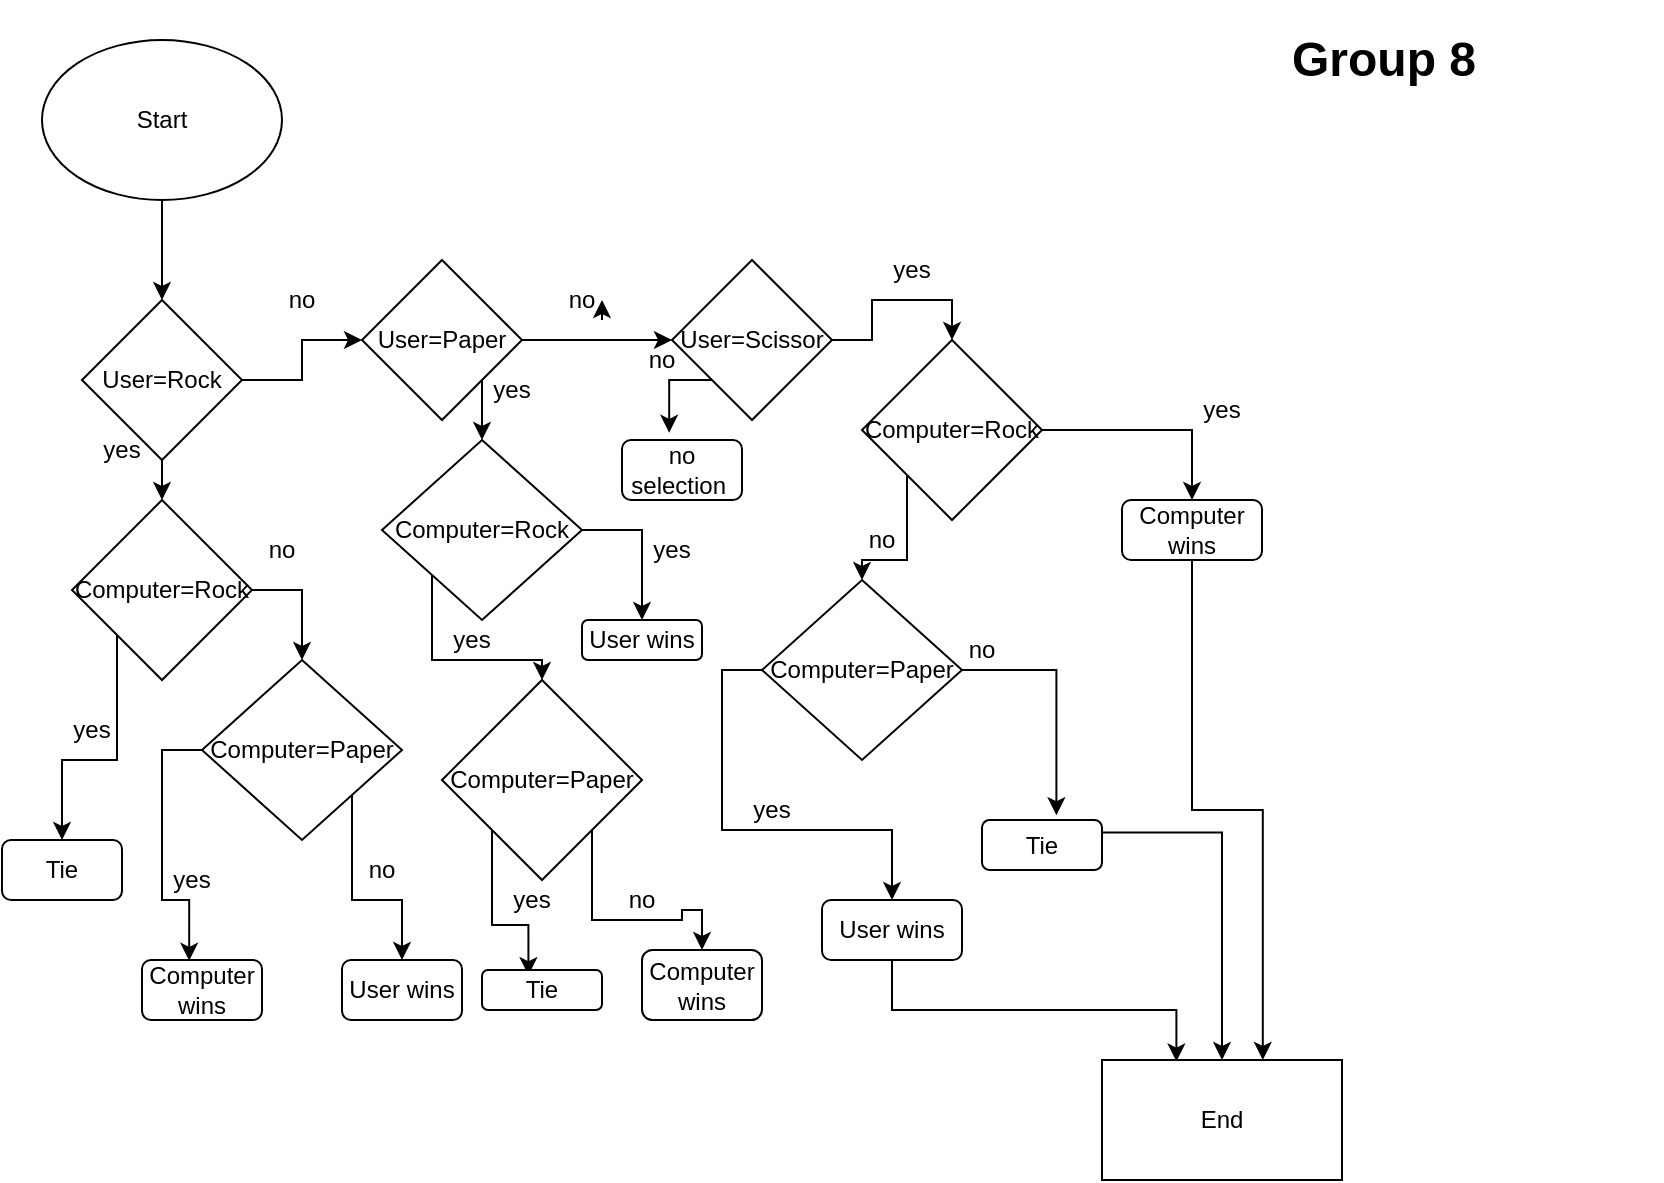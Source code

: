 <mxfile version="21.6.6" type="device">
  <diagram name="Page-1" id="NeaDTkHkr2q8ERynlGJ3">
    <mxGraphModel dx="1050" dy="534" grid="1" gridSize="10" guides="1" tooltips="1" connect="1" arrows="1" fold="1" page="1" pageScale="1" pageWidth="850" pageHeight="1100" math="0" shadow="0">
      <root>
        <mxCell id="0" />
        <mxCell id="1" parent="0" />
        <mxCell id="0UtFQ7yuSYxmiv--B6kW-1" value="Start" style="ellipse;whiteSpace=wrap;html=1;" vertex="1" parent="1">
          <mxGeometry x="30" y="20" width="120" height="80" as="geometry" />
        </mxCell>
        <mxCell id="0UtFQ7yuSYxmiv--B6kW-2" value="" style="endArrow=classic;html=1;rounded=0;exitX=0.5;exitY=1;exitDx=0;exitDy=0;" edge="1" parent="1" source="0UtFQ7yuSYxmiv--B6kW-1" target="0UtFQ7yuSYxmiv--B6kW-3">
          <mxGeometry width="50" height="50" relative="1" as="geometry">
            <mxPoint x="90" y="230" as="sourcePoint" />
            <mxPoint x="90" y="170" as="targetPoint" />
          </mxGeometry>
        </mxCell>
        <mxCell id="0UtFQ7yuSYxmiv--B6kW-24" style="edgeStyle=orthogonalEdgeStyle;rounded=0;orthogonalLoop=1;jettySize=auto;html=1;exitX=0.5;exitY=1;exitDx=0;exitDy=0;entryX=0.5;entryY=0;entryDx=0;entryDy=0;" edge="1" parent="1" source="0UtFQ7yuSYxmiv--B6kW-3" target="0UtFQ7yuSYxmiv--B6kW-6">
          <mxGeometry relative="1" as="geometry" />
        </mxCell>
        <mxCell id="0UtFQ7yuSYxmiv--B6kW-31" style="edgeStyle=orthogonalEdgeStyle;rounded=0;orthogonalLoop=1;jettySize=auto;html=1;exitX=1;exitY=0.5;exitDx=0;exitDy=0;" edge="1" parent="1" source="0UtFQ7yuSYxmiv--B6kW-3" target="0UtFQ7yuSYxmiv--B6kW-4">
          <mxGeometry relative="1" as="geometry" />
        </mxCell>
        <mxCell id="0UtFQ7yuSYxmiv--B6kW-3" value="User=Rock" style="rhombus;whiteSpace=wrap;html=1;" vertex="1" parent="1">
          <mxGeometry x="50" y="150" width="80" height="80" as="geometry" />
        </mxCell>
        <mxCell id="0UtFQ7yuSYxmiv--B6kW-32" style="edgeStyle=orthogonalEdgeStyle;rounded=0;orthogonalLoop=1;jettySize=auto;html=1;exitX=1;exitY=0.5;exitDx=0;exitDy=0;entryX=0;entryY=0.5;entryDx=0;entryDy=0;" edge="1" parent="1" source="0UtFQ7yuSYxmiv--B6kW-4" target="0UtFQ7yuSYxmiv--B6kW-5">
          <mxGeometry relative="1" as="geometry" />
        </mxCell>
        <mxCell id="0UtFQ7yuSYxmiv--B6kW-52" style="edgeStyle=orthogonalEdgeStyle;rounded=0;orthogonalLoop=1;jettySize=auto;html=1;exitX=1;exitY=1;exitDx=0;exitDy=0;entryX=0.5;entryY=0;entryDx=0;entryDy=0;" edge="1" parent="1" source="0UtFQ7yuSYxmiv--B6kW-4" target="0UtFQ7yuSYxmiv--B6kW-11">
          <mxGeometry relative="1" as="geometry" />
        </mxCell>
        <mxCell id="0UtFQ7yuSYxmiv--B6kW-4" value="User=Paper" style="rhombus;whiteSpace=wrap;html=1;" vertex="1" parent="1">
          <mxGeometry x="190" y="130" width="80" height="80" as="geometry" />
        </mxCell>
        <mxCell id="0UtFQ7yuSYxmiv--B6kW-35" style="edgeStyle=orthogonalEdgeStyle;rounded=0;orthogonalLoop=1;jettySize=auto;html=1;exitX=0;exitY=1;exitDx=0;exitDy=0;entryX=0.393;entryY=-0.12;entryDx=0;entryDy=0;entryPerimeter=0;" edge="1" parent="1" source="0UtFQ7yuSYxmiv--B6kW-5" target="0UtFQ7yuSYxmiv--B6kW-16">
          <mxGeometry relative="1" as="geometry" />
        </mxCell>
        <mxCell id="0UtFQ7yuSYxmiv--B6kW-38" style="edgeStyle=orthogonalEdgeStyle;rounded=0;orthogonalLoop=1;jettySize=auto;html=1;exitX=1;exitY=0.5;exitDx=0;exitDy=0;entryX=0.5;entryY=0;entryDx=0;entryDy=0;" edge="1" parent="1" source="0UtFQ7yuSYxmiv--B6kW-5" target="0UtFQ7yuSYxmiv--B6kW-17">
          <mxGeometry relative="1" as="geometry" />
        </mxCell>
        <mxCell id="0UtFQ7yuSYxmiv--B6kW-5" value="User=Scissor" style="rhombus;whiteSpace=wrap;html=1;" vertex="1" parent="1">
          <mxGeometry x="345" y="130" width="80" height="80" as="geometry" />
        </mxCell>
        <mxCell id="0UtFQ7yuSYxmiv--B6kW-25" style="edgeStyle=orthogonalEdgeStyle;rounded=0;orthogonalLoop=1;jettySize=auto;html=1;exitX=0;exitY=1;exitDx=0;exitDy=0;entryX=0.5;entryY=0;entryDx=0;entryDy=0;" edge="1" parent="1" source="0UtFQ7yuSYxmiv--B6kW-6" target="0UtFQ7yuSYxmiv--B6kW-8">
          <mxGeometry relative="1" as="geometry" />
        </mxCell>
        <mxCell id="0UtFQ7yuSYxmiv--B6kW-6" value="Computer=Rock" style="rhombus;whiteSpace=wrap;html=1;" vertex="1" parent="1">
          <mxGeometry x="45" y="250" width="90" height="90" as="geometry" />
        </mxCell>
        <mxCell id="0UtFQ7yuSYxmiv--B6kW-28" style="edgeStyle=orthogonalEdgeStyle;rounded=0;orthogonalLoop=1;jettySize=auto;html=1;exitX=0;exitY=0.5;exitDx=0;exitDy=0;entryX=0.393;entryY=0.013;entryDx=0;entryDy=0;entryPerimeter=0;" edge="1" parent="1" source="0UtFQ7yuSYxmiv--B6kW-7" target="0UtFQ7yuSYxmiv--B6kW-9">
          <mxGeometry relative="1" as="geometry" />
        </mxCell>
        <mxCell id="0UtFQ7yuSYxmiv--B6kW-30" style="edgeStyle=orthogonalEdgeStyle;rounded=0;orthogonalLoop=1;jettySize=auto;html=1;exitX=1;exitY=1;exitDx=0;exitDy=0;" edge="1" parent="1" source="0UtFQ7yuSYxmiv--B6kW-7" target="0UtFQ7yuSYxmiv--B6kW-10">
          <mxGeometry relative="1" as="geometry" />
        </mxCell>
        <mxCell id="0UtFQ7yuSYxmiv--B6kW-7" value="Computer=Paper" style="rhombus;whiteSpace=wrap;html=1;" vertex="1" parent="1">
          <mxGeometry x="110" y="330" width="100" height="90" as="geometry" />
        </mxCell>
        <mxCell id="0UtFQ7yuSYxmiv--B6kW-8" value="Tie" style="rounded=1;whiteSpace=wrap;html=1;" vertex="1" parent="1">
          <mxGeometry x="10" y="420" width="60" height="30" as="geometry" />
        </mxCell>
        <mxCell id="0UtFQ7yuSYxmiv--B6kW-9" value="Computer wins" style="rounded=1;whiteSpace=wrap;html=1;" vertex="1" parent="1">
          <mxGeometry x="80" y="480" width="60" height="30" as="geometry" />
        </mxCell>
        <mxCell id="0UtFQ7yuSYxmiv--B6kW-10" value="User wins" style="rounded=1;whiteSpace=wrap;html=1;" vertex="1" parent="1">
          <mxGeometry x="180" y="480" width="60" height="30" as="geometry" />
        </mxCell>
        <mxCell id="0UtFQ7yuSYxmiv--B6kW-33" style="edgeStyle=orthogonalEdgeStyle;rounded=0;orthogonalLoop=1;jettySize=auto;html=1;exitX=0;exitY=1;exitDx=0;exitDy=0;entryX=0.5;entryY=0;entryDx=0;entryDy=0;" edge="1" parent="1" source="0UtFQ7yuSYxmiv--B6kW-11" target="0UtFQ7yuSYxmiv--B6kW-12">
          <mxGeometry relative="1" as="geometry" />
        </mxCell>
        <mxCell id="0UtFQ7yuSYxmiv--B6kW-34" style="edgeStyle=orthogonalEdgeStyle;rounded=0;orthogonalLoop=1;jettySize=auto;html=1;exitX=1;exitY=0.5;exitDx=0;exitDy=0;entryX=0.5;entryY=0;entryDx=0;entryDy=0;" edge="1" parent="1" source="0UtFQ7yuSYxmiv--B6kW-11" target="0UtFQ7yuSYxmiv--B6kW-15">
          <mxGeometry relative="1" as="geometry" />
        </mxCell>
        <mxCell id="0UtFQ7yuSYxmiv--B6kW-11" value="Computer=Rock" style="rhombus;whiteSpace=wrap;html=1;" vertex="1" parent="1">
          <mxGeometry x="200" y="220" width="100" height="90" as="geometry" />
        </mxCell>
        <mxCell id="0UtFQ7yuSYxmiv--B6kW-36" style="edgeStyle=orthogonalEdgeStyle;rounded=0;orthogonalLoop=1;jettySize=auto;html=1;exitX=0;exitY=1;exitDx=0;exitDy=0;entryX=0.387;entryY=0.13;entryDx=0;entryDy=0;entryPerimeter=0;" edge="1" parent="1" source="0UtFQ7yuSYxmiv--B6kW-12" target="0UtFQ7yuSYxmiv--B6kW-13">
          <mxGeometry relative="1" as="geometry" />
        </mxCell>
        <mxCell id="0UtFQ7yuSYxmiv--B6kW-37" style="edgeStyle=orthogonalEdgeStyle;rounded=0;orthogonalLoop=1;jettySize=auto;html=1;exitX=1;exitY=1;exitDx=0;exitDy=0;entryX=0.5;entryY=0;entryDx=0;entryDy=0;" edge="1" parent="1" source="0UtFQ7yuSYxmiv--B6kW-12" target="0UtFQ7yuSYxmiv--B6kW-14">
          <mxGeometry relative="1" as="geometry" />
        </mxCell>
        <mxCell id="0UtFQ7yuSYxmiv--B6kW-12" value="Computer=Paper" style="rhombus;whiteSpace=wrap;html=1;" vertex="1" parent="1">
          <mxGeometry x="230" y="340" width="100" height="100" as="geometry" />
        </mxCell>
        <mxCell id="0UtFQ7yuSYxmiv--B6kW-13" value="Tie" style="rounded=1;whiteSpace=wrap;html=1;" vertex="1" parent="1">
          <mxGeometry x="250" y="485" width="60" height="20" as="geometry" />
        </mxCell>
        <mxCell id="0UtFQ7yuSYxmiv--B6kW-14" value="Computer wins" style="rounded=1;whiteSpace=wrap;html=1;" vertex="1" parent="1">
          <mxGeometry x="330" y="475" width="60" height="35" as="geometry" />
        </mxCell>
        <mxCell id="0UtFQ7yuSYxmiv--B6kW-15" value="User wins" style="rounded=1;whiteSpace=wrap;html=1;" vertex="1" parent="1">
          <mxGeometry x="300" y="310" width="60" height="20" as="geometry" />
        </mxCell>
        <mxCell id="0UtFQ7yuSYxmiv--B6kW-16" value="no selection&amp;nbsp;" style="rounded=1;whiteSpace=wrap;html=1;" vertex="1" parent="1">
          <mxGeometry x="320" y="220" width="60" height="30" as="geometry" />
        </mxCell>
        <mxCell id="0UtFQ7yuSYxmiv--B6kW-39" style="edgeStyle=orthogonalEdgeStyle;rounded=0;orthogonalLoop=1;jettySize=auto;html=1;exitX=0;exitY=1;exitDx=0;exitDy=0;entryX=0.5;entryY=0;entryDx=0;entryDy=0;" edge="1" parent="1" source="0UtFQ7yuSYxmiv--B6kW-17" target="0UtFQ7yuSYxmiv--B6kW-18">
          <mxGeometry relative="1" as="geometry" />
        </mxCell>
        <mxCell id="0UtFQ7yuSYxmiv--B6kW-40" style="edgeStyle=orthogonalEdgeStyle;rounded=0;orthogonalLoop=1;jettySize=auto;html=1;exitX=1;exitY=0.5;exitDx=0;exitDy=0;entryX=0.5;entryY=0;entryDx=0;entryDy=0;" edge="1" parent="1" source="0UtFQ7yuSYxmiv--B6kW-17" target="0UtFQ7yuSYxmiv--B6kW-19">
          <mxGeometry relative="1" as="geometry" />
        </mxCell>
        <mxCell id="0UtFQ7yuSYxmiv--B6kW-17" value="Computer=Rock" style="rhombus;whiteSpace=wrap;html=1;" vertex="1" parent="1">
          <mxGeometry x="440" y="170" width="90" height="90" as="geometry" />
        </mxCell>
        <mxCell id="0UtFQ7yuSYxmiv--B6kW-41" style="edgeStyle=orthogonalEdgeStyle;rounded=0;orthogonalLoop=1;jettySize=auto;html=1;exitX=1;exitY=0.5;exitDx=0;exitDy=0;entryX=0.62;entryY=-0.096;entryDx=0;entryDy=0;entryPerimeter=0;" edge="1" parent="1" source="0UtFQ7yuSYxmiv--B6kW-18" target="0UtFQ7yuSYxmiv--B6kW-21">
          <mxGeometry relative="1" as="geometry" />
        </mxCell>
        <mxCell id="0UtFQ7yuSYxmiv--B6kW-42" style="edgeStyle=orthogonalEdgeStyle;rounded=0;orthogonalLoop=1;jettySize=auto;html=1;exitX=0;exitY=0.5;exitDx=0;exitDy=0;entryX=0.5;entryY=0;entryDx=0;entryDy=0;" edge="1" parent="1" source="0UtFQ7yuSYxmiv--B6kW-18" target="0UtFQ7yuSYxmiv--B6kW-20">
          <mxGeometry relative="1" as="geometry" />
        </mxCell>
        <mxCell id="0UtFQ7yuSYxmiv--B6kW-18" value="Computer=Paper" style="rhombus;whiteSpace=wrap;html=1;" vertex="1" parent="1">
          <mxGeometry x="390" y="290" width="100" height="90" as="geometry" />
        </mxCell>
        <mxCell id="0UtFQ7yuSYxmiv--B6kW-45" style="edgeStyle=orthogonalEdgeStyle;rounded=0;orthogonalLoop=1;jettySize=auto;html=1;exitX=0.5;exitY=1;exitDx=0;exitDy=0;entryX=0.67;entryY=0;entryDx=0;entryDy=0;entryPerimeter=0;" edge="1" parent="1" source="0UtFQ7yuSYxmiv--B6kW-19" target="0UtFQ7yuSYxmiv--B6kW-22">
          <mxGeometry relative="1" as="geometry" />
        </mxCell>
        <mxCell id="0UtFQ7yuSYxmiv--B6kW-19" value="Computer wins" style="rounded=1;whiteSpace=wrap;html=1;" vertex="1" parent="1">
          <mxGeometry x="570" y="250" width="70" height="30" as="geometry" />
        </mxCell>
        <mxCell id="0UtFQ7yuSYxmiv--B6kW-43" style="edgeStyle=orthogonalEdgeStyle;rounded=0;orthogonalLoop=1;jettySize=auto;html=1;exitX=0.5;exitY=1;exitDx=0;exitDy=0;entryX=0.31;entryY=0.013;entryDx=0;entryDy=0;entryPerimeter=0;" edge="1" parent="1" source="0UtFQ7yuSYxmiv--B6kW-20" target="0UtFQ7yuSYxmiv--B6kW-22">
          <mxGeometry relative="1" as="geometry" />
        </mxCell>
        <mxCell id="0UtFQ7yuSYxmiv--B6kW-20" value="User wins" style="rounded=1;whiteSpace=wrap;html=1;" vertex="1" parent="1">
          <mxGeometry x="420" y="450" width="70" height="30" as="geometry" />
        </mxCell>
        <mxCell id="0UtFQ7yuSYxmiv--B6kW-44" style="edgeStyle=orthogonalEdgeStyle;rounded=0;orthogonalLoop=1;jettySize=auto;html=1;exitX=1;exitY=0.25;exitDx=0;exitDy=0;entryX=0.5;entryY=0;entryDx=0;entryDy=0;" edge="1" parent="1" source="0UtFQ7yuSYxmiv--B6kW-21" target="0UtFQ7yuSYxmiv--B6kW-22">
          <mxGeometry relative="1" as="geometry" />
        </mxCell>
        <mxCell id="0UtFQ7yuSYxmiv--B6kW-21" value="Tie" style="rounded=1;whiteSpace=wrap;html=1;" vertex="1" parent="1">
          <mxGeometry x="500" y="410" width="60" height="25" as="geometry" />
        </mxCell>
        <mxCell id="0UtFQ7yuSYxmiv--B6kW-22" value="End" style="rounded=0;whiteSpace=wrap;html=1;" vertex="1" parent="1">
          <mxGeometry x="560" y="530" width="120" height="60" as="geometry" />
        </mxCell>
        <mxCell id="0UtFQ7yuSYxmiv--B6kW-46" value="no" style="text;html=1;strokeColor=none;fillColor=none;align=center;verticalAlign=middle;whiteSpace=wrap;rounded=0;" vertex="1" parent="1">
          <mxGeometry x="130" y="130" width="60" height="40" as="geometry" />
        </mxCell>
        <mxCell id="0UtFQ7yuSYxmiv--B6kW-47" value="no" style="text;html=1;strokeColor=none;fillColor=none;align=center;verticalAlign=middle;whiteSpace=wrap;rounded=0;" vertex="1" parent="1">
          <mxGeometry x="270" y="130" width="60" height="40" as="geometry" />
        </mxCell>
        <mxCell id="0UtFQ7yuSYxmiv--B6kW-49" value="" style="edgeStyle=orthogonalEdgeStyle;rounded=0;orthogonalLoop=1;jettySize=auto;html=1;exitX=1;exitY=0.5;exitDx=0;exitDy=0;entryX=0.5;entryY=0;entryDx=0;entryDy=0;" edge="1" parent="1" source="0UtFQ7yuSYxmiv--B6kW-6" target="0UtFQ7yuSYxmiv--B6kW-7">
          <mxGeometry relative="1" as="geometry">
            <mxPoint x="135" y="295" as="sourcePoint" />
            <mxPoint x="160" y="320" as="targetPoint" />
          </mxGeometry>
        </mxCell>
        <mxCell id="0UtFQ7yuSYxmiv--B6kW-50" value="no" style="text;html=1;strokeColor=none;fillColor=none;align=center;verticalAlign=middle;whiteSpace=wrap;rounded=0;" vertex="1" parent="1">
          <mxGeometry x="170" y="415" width="60" height="40" as="geometry" />
        </mxCell>
        <mxCell id="0UtFQ7yuSYxmiv--B6kW-53" value="yes" style="text;html=1;strokeColor=none;fillColor=none;align=center;verticalAlign=middle;whiteSpace=wrap;rounded=0;" vertex="1" parent="1">
          <mxGeometry x="440" y="120" width="50" height="30" as="geometry" />
        </mxCell>
        <mxCell id="0UtFQ7yuSYxmiv--B6kW-54" value="yes" style="text;html=1;strokeColor=none;fillColor=none;align=center;verticalAlign=middle;whiteSpace=wrap;rounded=0;" vertex="1" parent="1">
          <mxGeometry x="45" y="210" width="50" height="30" as="geometry" />
        </mxCell>
        <mxCell id="0UtFQ7yuSYxmiv--B6kW-55" value="yes" style="text;html=1;strokeColor=none;fillColor=none;align=center;verticalAlign=middle;whiteSpace=wrap;rounded=0;" vertex="1" parent="1">
          <mxGeometry x="30" y="350" width="50" height="30" as="geometry" />
        </mxCell>
        <mxCell id="0UtFQ7yuSYxmiv--B6kW-56" value="yes" style="text;html=1;strokeColor=none;fillColor=none;align=center;verticalAlign=middle;whiteSpace=wrap;rounded=0;" vertex="1" parent="1">
          <mxGeometry x="80" y="425" width="50" height="30" as="geometry" />
        </mxCell>
        <mxCell id="0UtFQ7yuSYxmiv--B6kW-58" value="no" style="text;html=1;strokeColor=none;fillColor=none;align=center;verticalAlign=middle;whiteSpace=wrap;rounded=0;" vertex="1" parent="1">
          <mxGeometry x="120" y="260" width="60" height="30" as="geometry" />
        </mxCell>
        <mxCell id="0UtFQ7yuSYxmiv--B6kW-59" value="yes" style="text;html=1;strokeColor=none;fillColor=none;align=center;verticalAlign=middle;whiteSpace=wrap;rounded=0;" vertex="1" parent="1">
          <mxGeometry x="250" y="435" width="50" height="30" as="geometry" />
        </mxCell>
        <mxCell id="0UtFQ7yuSYxmiv--B6kW-60" value="no" style="text;html=1;strokeColor=none;fillColor=none;align=center;verticalAlign=middle;whiteSpace=wrap;rounded=0;" vertex="1" parent="1">
          <mxGeometry x="300" y="430" width="60" height="40" as="geometry" />
        </mxCell>
        <mxCell id="0UtFQ7yuSYxmiv--B6kW-61" value="yes" style="text;html=1;strokeColor=none;fillColor=none;align=center;verticalAlign=middle;whiteSpace=wrap;rounded=0;" vertex="1" parent="1">
          <mxGeometry x="220" y="305" width="50" height="30" as="geometry" />
        </mxCell>
        <mxCell id="0UtFQ7yuSYxmiv--B6kW-62" value="yes" style="text;html=1;strokeColor=none;fillColor=none;align=center;verticalAlign=middle;whiteSpace=wrap;rounded=0;" vertex="1" parent="1">
          <mxGeometry x="240" y="180" width="50" height="30" as="geometry" />
        </mxCell>
        <mxCell id="0UtFQ7yuSYxmiv--B6kW-63" value="yes" style="text;html=1;strokeColor=none;fillColor=none;align=center;verticalAlign=middle;whiteSpace=wrap;rounded=0;" vertex="1" parent="1">
          <mxGeometry x="320" y="260" width="50" height="30" as="geometry" />
        </mxCell>
        <mxCell id="0UtFQ7yuSYxmiv--B6kW-64" value="no" style="text;html=1;strokeColor=none;fillColor=none;align=center;verticalAlign=middle;whiteSpace=wrap;rounded=0;" vertex="1" parent="1">
          <mxGeometry x="310" y="160" width="60" height="40" as="geometry" />
        </mxCell>
        <mxCell id="0UtFQ7yuSYxmiv--B6kW-65" style="edgeStyle=orthogonalEdgeStyle;rounded=0;orthogonalLoop=1;jettySize=auto;html=1;exitX=0;exitY=0;exitDx=0;exitDy=0;entryX=0;entryY=-0.25;entryDx=0;entryDy=0;entryPerimeter=0;" edge="1" parent="1" source="0UtFQ7yuSYxmiv--B6kW-64" target="0UtFQ7yuSYxmiv--B6kW-64">
          <mxGeometry relative="1" as="geometry" />
        </mxCell>
        <mxCell id="0UtFQ7yuSYxmiv--B6kW-66" value="no" style="text;html=1;strokeColor=none;fillColor=none;align=center;verticalAlign=middle;whiteSpace=wrap;rounded=0;" vertex="1" parent="1">
          <mxGeometry x="420" y="250" width="60" height="40" as="geometry" />
        </mxCell>
        <mxCell id="0UtFQ7yuSYxmiv--B6kW-67" value="yes" style="text;html=1;strokeColor=none;fillColor=none;align=center;verticalAlign=middle;whiteSpace=wrap;rounded=0;" vertex="1" parent="1">
          <mxGeometry x="370" y="390" width="50" height="30" as="geometry" />
        </mxCell>
        <mxCell id="0UtFQ7yuSYxmiv--B6kW-68" value="no" style="text;html=1;strokeColor=none;fillColor=none;align=center;verticalAlign=middle;whiteSpace=wrap;rounded=0;" vertex="1" parent="1">
          <mxGeometry x="470" y="305" width="60" height="40" as="geometry" />
        </mxCell>
        <mxCell id="0UtFQ7yuSYxmiv--B6kW-69" value="yes" style="text;html=1;strokeColor=none;fillColor=none;align=center;verticalAlign=middle;whiteSpace=wrap;rounded=0;" vertex="1" parent="1">
          <mxGeometry x="595" y="190" width="50" height="30" as="geometry" />
        </mxCell>
        <mxCell id="0UtFQ7yuSYxmiv--B6kW-71" value="&lt;h1&gt;Group 8&lt;/h1&gt;" style="text;html=1;strokeColor=none;fillColor=none;spacing=5;spacingTop=-20;whiteSpace=wrap;overflow=hidden;rounded=0;" vertex="1" parent="1">
          <mxGeometry x="650" y="10" width="190" height="120" as="geometry" />
        </mxCell>
      </root>
    </mxGraphModel>
  </diagram>
</mxfile>
